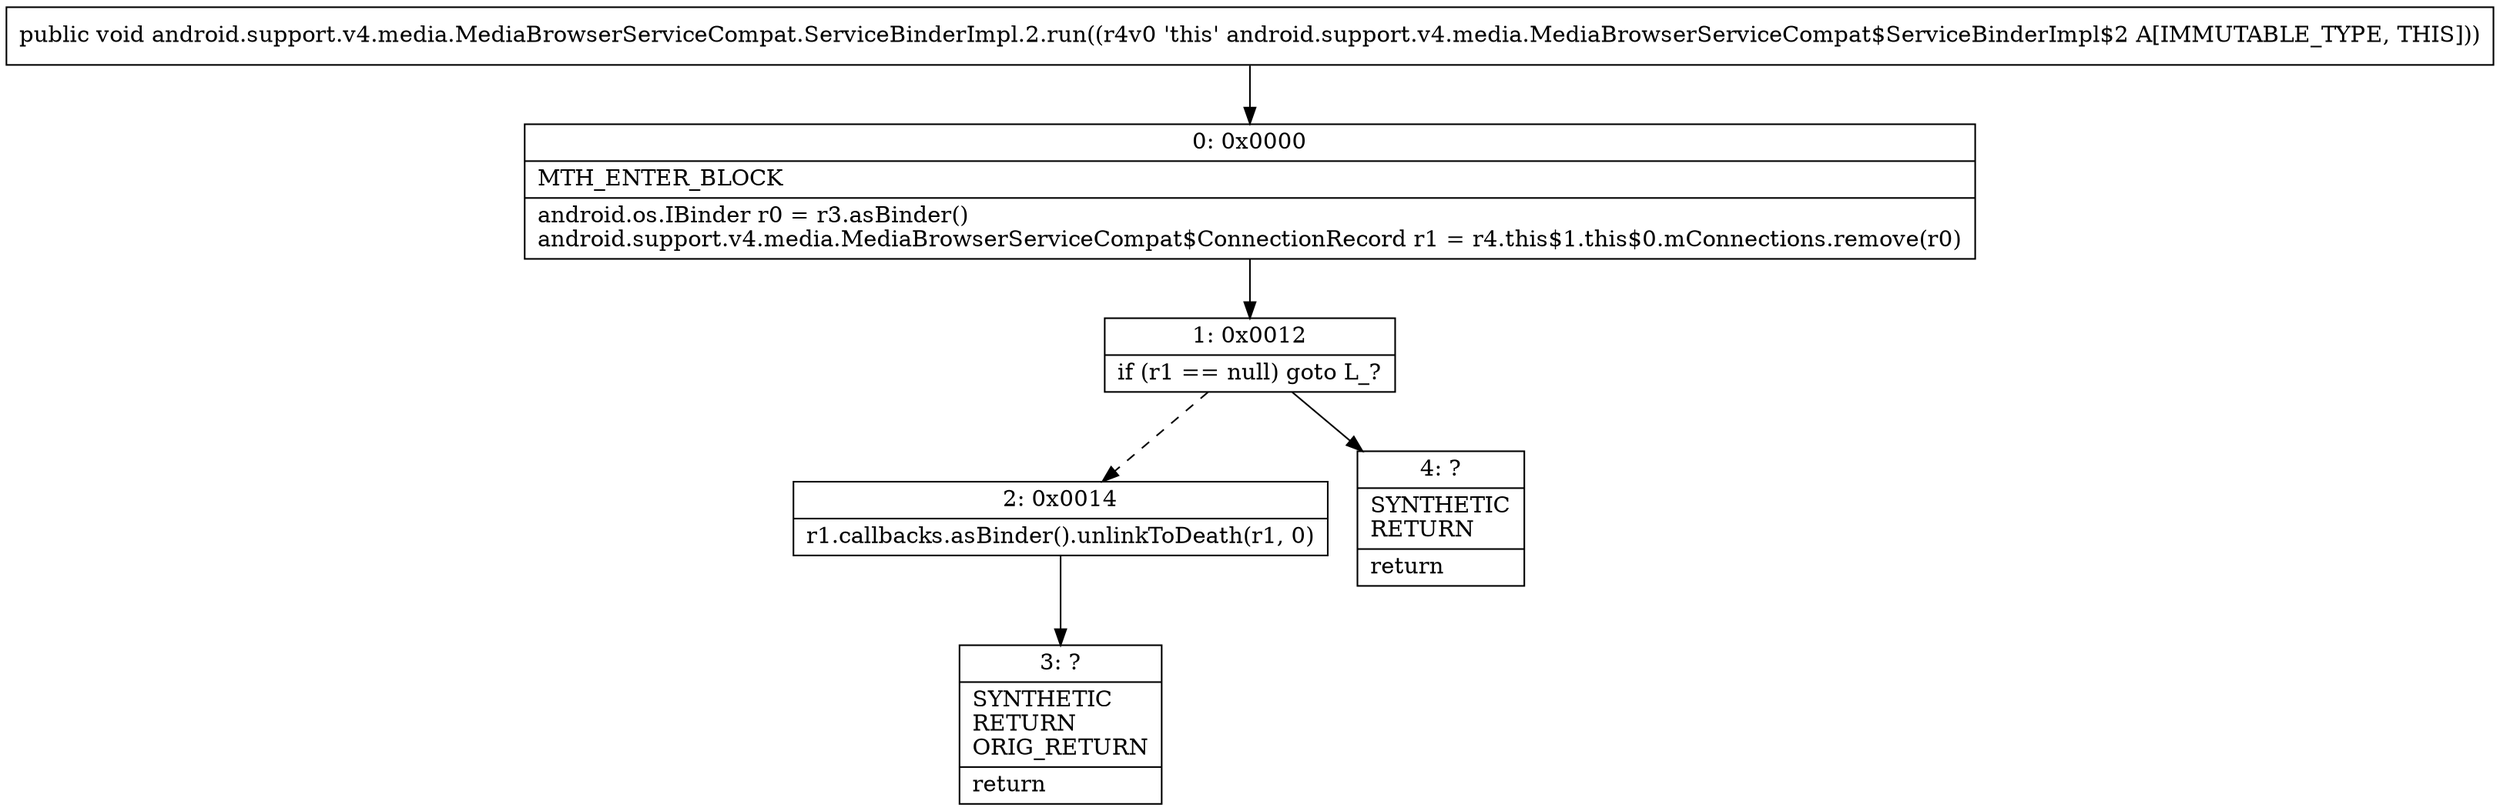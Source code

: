 digraph "CFG forandroid.support.v4.media.MediaBrowserServiceCompat.ServiceBinderImpl.2.run()V" {
Node_0 [shape=record,label="{0\:\ 0x0000|MTH_ENTER_BLOCK\l|android.os.IBinder r0 = r3.asBinder()\landroid.support.v4.media.MediaBrowserServiceCompat$ConnectionRecord r1 = r4.this$1.this$0.mConnections.remove(r0)\l}"];
Node_1 [shape=record,label="{1\:\ 0x0012|if (r1 == null) goto L_?\l}"];
Node_2 [shape=record,label="{2\:\ 0x0014|r1.callbacks.asBinder().unlinkToDeath(r1, 0)\l}"];
Node_3 [shape=record,label="{3\:\ ?|SYNTHETIC\lRETURN\lORIG_RETURN\l|return\l}"];
Node_4 [shape=record,label="{4\:\ ?|SYNTHETIC\lRETURN\l|return\l}"];
MethodNode[shape=record,label="{public void android.support.v4.media.MediaBrowserServiceCompat.ServiceBinderImpl.2.run((r4v0 'this' android.support.v4.media.MediaBrowserServiceCompat$ServiceBinderImpl$2 A[IMMUTABLE_TYPE, THIS])) }"];
MethodNode -> Node_0;
Node_0 -> Node_1;
Node_1 -> Node_2[style=dashed];
Node_1 -> Node_4;
Node_2 -> Node_3;
}

